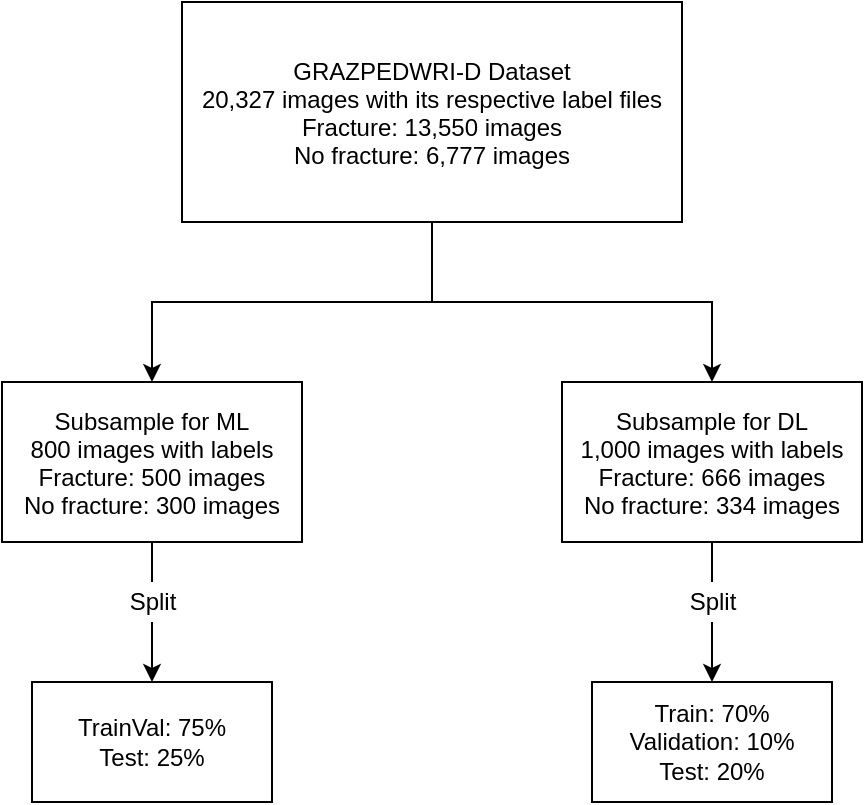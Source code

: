 <mxfile version="24.5.2" type="device">
  <diagram name="Page-1" id="P01__zdZapkFA6skGQUz">
    <mxGraphModel dx="920" dy="663" grid="1" gridSize="10" guides="1" tooltips="1" connect="1" arrows="1" fold="1" page="1" pageScale="1" pageWidth="850" pageHeight="1100" math="0" shadow="0">
      <root>
        <mxCell id="0" />
        <mxCell id="1" parent="0" />
        <mxCell id="rNIS2ew6W5k7fNmO-Z_g-6" style="edgeStyle=orthogonalEdgeStyle;rounded=0;orthogonalLoop=1;jettySize=auto;html=1;entryX=0.5;entryY=0;entryDx=0;entryDy=0;" edge="1" parent="1" source="rNIS2ew6W5k7fNmO-Z_g-1" target="rNIS2ew6W5k7fNmO-Z_g-2">
          <mxGeometry relative="1" as="geometry">
            <mxPoint x="360" y="310" as="targetPoint" />
          </mxGeometry>
        </mxCell>
        <mxCell id="rNIS2ew6W5k7fNmO-Z_g-7" style="edgeStyle=orthogonalEdgeStyle;rounded=0;orthogonalLoop=1;jettySize=auto;html=1;entryX=0.5;entryY=0;entryDx=0;entryDy=0;" edge="1" parent="1" source="rNIS2ew6W5k7fNmO-Z_g-1" target="rNIS2ew6W5k7fNmO-Z_g-3">
          <mxGeometry relative="1" as="geometry" />
        </mxCell>
        <mxCell id="rNIS2ew6W5k7fNmO-Z_g-1" value="&lt;p style=&quot;margin: 0px; font-variant-numeric: normal; font-variant-east-asian: normal; font-variant-alternates: normal; font-kerning: auto; font-optical-sizing: auto; font-feature-settings: normal; font-variation-settings: normal; font-variant-position: normal; font-stretch: normal; line-height: normal;&quot; class=&quot;p1&quot;&gt;GRAZPEDWRI-D Dataset&lt;/p&gt;&lt;p style=&quot;margin: 0px; font-variant-numeric: normal; font-variant-east-asian: normal; font-variant-alternates: normal; font-kerning: auto; font-optical-sizing: auto; font-feature-settings: normal; font-variation-settings: normal; font-variant-position: normal; font-stretch: normal; line-height: normal;&quot; class=&quot;p1&quot;&gt;20,327 images with its respective label files&lt;/p&gt;&lt;p style=&quot;margin: 0px; font-variant-numeric: normal; font-variant-east-asian: normal; font-variant-alternates: normal; font-kerning: auto; font-optical-sizing: auto; font-feature-settings: normal; font-variation-settings: normal; font-variant-position: normal; font-stretch: normal; line-height: normal;&quot; class=&quot;p1&quot;&gt;Fracture: 13,550 images&lt;/p&gt;&lt;p style=&quot;margin: 0px; font-variant-numeric: normal; font-variant-east-asian: normal; font-variant-alternates: normal; font-kerning: auto; font-optical-sizing: auto; font-feature-settings: normal; font-variation-settings: normal; font-variant-position: normal; font-stretch: normal; line-height: normal;&quot; class=&quot;p1&quot;&gt;No fracture: 6,777 images&lt;/p&gt;" style="whiteSpace=wrap;html=1;align=center;" vertex="1" parent="1">
          <mxGeometry x="260" y="170" width="250" height="110" as="geometry" />
        </mxCell>
        <mxCell id="rNIS2ew6W5k7fNmO-Z_g-8" style="edgeStyle=orthogonalEdgeStyle;rounded=0;orthogonalLoop=1;jettySize=auto;html=1;exitX=0.5;exitY=1;exitDx=0;exitDy=0;entryX=0.5;entryY=0;entryDx=0;entryDy=0;" edge="1" parent="1" source="rNIS2ew6W5k7fNmO-Z_g-2" target="rNIS2ew6W5k7fNmO-Z_g-4">
          <mxGeometry relative="1" as="geometry" />
        </mxCell>
        <mxCell id="rNIS2ew6W5k7fNmO-Z_g-2" value="&lt;p style=&quot;margin: 0px; font-variant-numeric: normal; font-variant-east-asian: normal; font-variant-alternates: normal; font-kerning: auto; font-optical-sizing: auto; font-feature-settings: normal; font-variation-settings: normal; font-variant-position: normal; font-stretch: normal; line-height: normal;&quot; class=&quot;p1&quot;&gt;Subsample for ML&lt;/p&gt;&lt;p style=&quot;margin: 0px; font-variant-numeric: normal; font-variant-east-asian: normal; font-variant-alternates: normal; font-kerning: auto; font-optical-sizing: auto; font-feature-settings: normal; font-variation-settings: normal; font-variant-position: normal; font-stretch: normal; line-height: normal;&quot; class=&quot;p1&quot;&gt;800 images with labels&lt;/p&gt;&lt;p style=&quot;margin: 0px; font-variant-numeric: normal; font-variant-east-asian: normal; font-variant-alternates: normal; font-kerning: auto; font-optical-sizing: auto; font-feature-settings: normal; font-variation-settings: normal; font-variant-position: normal; font-stretch: normal; line-height: normal;&quot; class=&quot;p1&quot;&gt;Fracture: 500 images&lt;/p&gt;&lt;p style=&quot;margin: 0px; font-variant-numeric: normal; font-variant-east-asian: normal; font-variant-alternates: normal; font-kerning: auto; font-optical-sizing: auto; font-feature-settings: normal; font-variation-settings: normal; font-variant-position: normal; font-stretch: normal; line-height: normal;&quot; class=&quot;p1&quot;&gt;No fracture: 300 images&lt;/p&gt;" style="whiteSpace=wrap;html=1;align=center;" vertex="1" parent="1">
          <mxGeometry x="170" y="360" width="150" height="80" as="geometry" />
        </mxCell>
        <mxCell id="rNIS2ew6W5k7fNmO-Z_g-9" style="edgeStyle=orthogonalEdgeStyle;rounded=0;orthogonalLoop=1;jettySize=auto;html=1;entryX=0.5;entryY=0;entryDx=0;entryDy=0;" edge="1" parent="1" source="rNIS2ew6W5k7fNmO-Z_g-3" target="rNIS2ew6W5k7fNmO-Z_g-5">
          <mxGeometry relative="1" as="geometry" />
        </mxCell>
        <mxCell id="rNIS2ew6W5k7fNmO-Z_g-3" value="&lt;p style=&quot;margin: 0px; font-variant-numeric: normal; font-variant-east-asian: normal; font-variant-alternates: normal; font-kerning: auto; font-optical-sizing: auto; font-feature-settings: normal; font-variation-settings: normal; font-variant-position: normal; font-stretch: normal; line-height: normal;&quot; class=&quot;p1&quot;&gt;Subsample for DL&lt;/p&gt;&lt;p style=&quot;margin: 0px; font-variant-numeric: normal; font-variant-east-asian: normal; font-variant-alternates: normal; font-kerning: auto; font-optical-sizing: auto; font-feature-settings: normal; font-variation-settings: normal; font-variant-position: normal; font-stretch: normal; line-height: normal;&quot; class=&quot;p1&quot;&gt;1,000 images with labels&lt;/p&gt;&lt;p style=&quot;margin: 0px; font-variant-numeric: normal; font-variant-east-asian: normal; font-variant-alternates: normal; font-kerning: auto; font-optical-sizing: auto; font-feature-settings: normal; font-variation-settings: normal; font-variant-position: normal; font-stretch: normal; line-height: normal;&quot; class=&quot;p1&quot;&gt;Fracture: 666 images&lt;/p&gt;&lt;p style=&quot;margin: 0px; font-variant-numeric: normal; font-variant-east-asian: normal; font-variant-alternates: normal; font-kerning: auto; font-optical-sizing: auto; font-feature-settings: normal; font-variation-settings: normal; font-variant-position: normal; font-stretch: normal; line-height: normal;&quot; class=&quot;p1&quot;&gt;No fracture: 334 images&lt;/p&gt;" style="whiteSpace=wrap;html=1;align=center;" vertex="1" parent="1">
          <mxGeometry x="450" y="360" width="150" height="80" as="geometry" />
        </mxCell>
        <mxCell id="rNIS2ew6W5k7fNmO-Z_g-4" value="TrainVal: 75%&lt;div&gt;Test: 25%&lt;/div&gt;" style="whiteSpace=wrap;html=1;" vertex="1" parent="1">
          <mxGeometry x="185" y="510" width="120" height="60" as="geometry" />
        </mxCell>
        <mxCell id="rNIS2ew6W5k7fNmO-Z_g-5" value="Train: 70%&lt;div&gt;Validation: 10%&lt;br&gt;&lt;div&gt;Test: 20&lt;span style=&quot;background-color: initial;&quot;&gt;%&lt;/span&gt;&lt;/div&gt;&lt;/div&gt;" style="whiteSpace=wrap;html=1;" vertex="1" parent="1">
          <mxGeometry x="465" y="510" width="120" height="60" as="geometry" />
        </mxCell>
        <mxCell id="rNIS2ew6W5k7fNmO-Z_g-10" value="Split" style="whiteSpace=wrap;html=1;strokeColor=none;" vertex="1" parent="1">
          <mxGeometry x="217.5" y="460" width="55" height="20" as="geometry" />
        </mxCell>
        <mxCell id="rNIS2ew6W5k7fNmO-Z_g-12" value="Split" style="whiteSpace=wrap;html=1;strokeColor=none;" vertex="1" parent="1">
          <mxGeometry x="497.5" y="460" width="55" height="20" as="geometry" />
        </mxCell>
      </root>
    </mxGraphModel>
  </diagram>
</mxfile>
